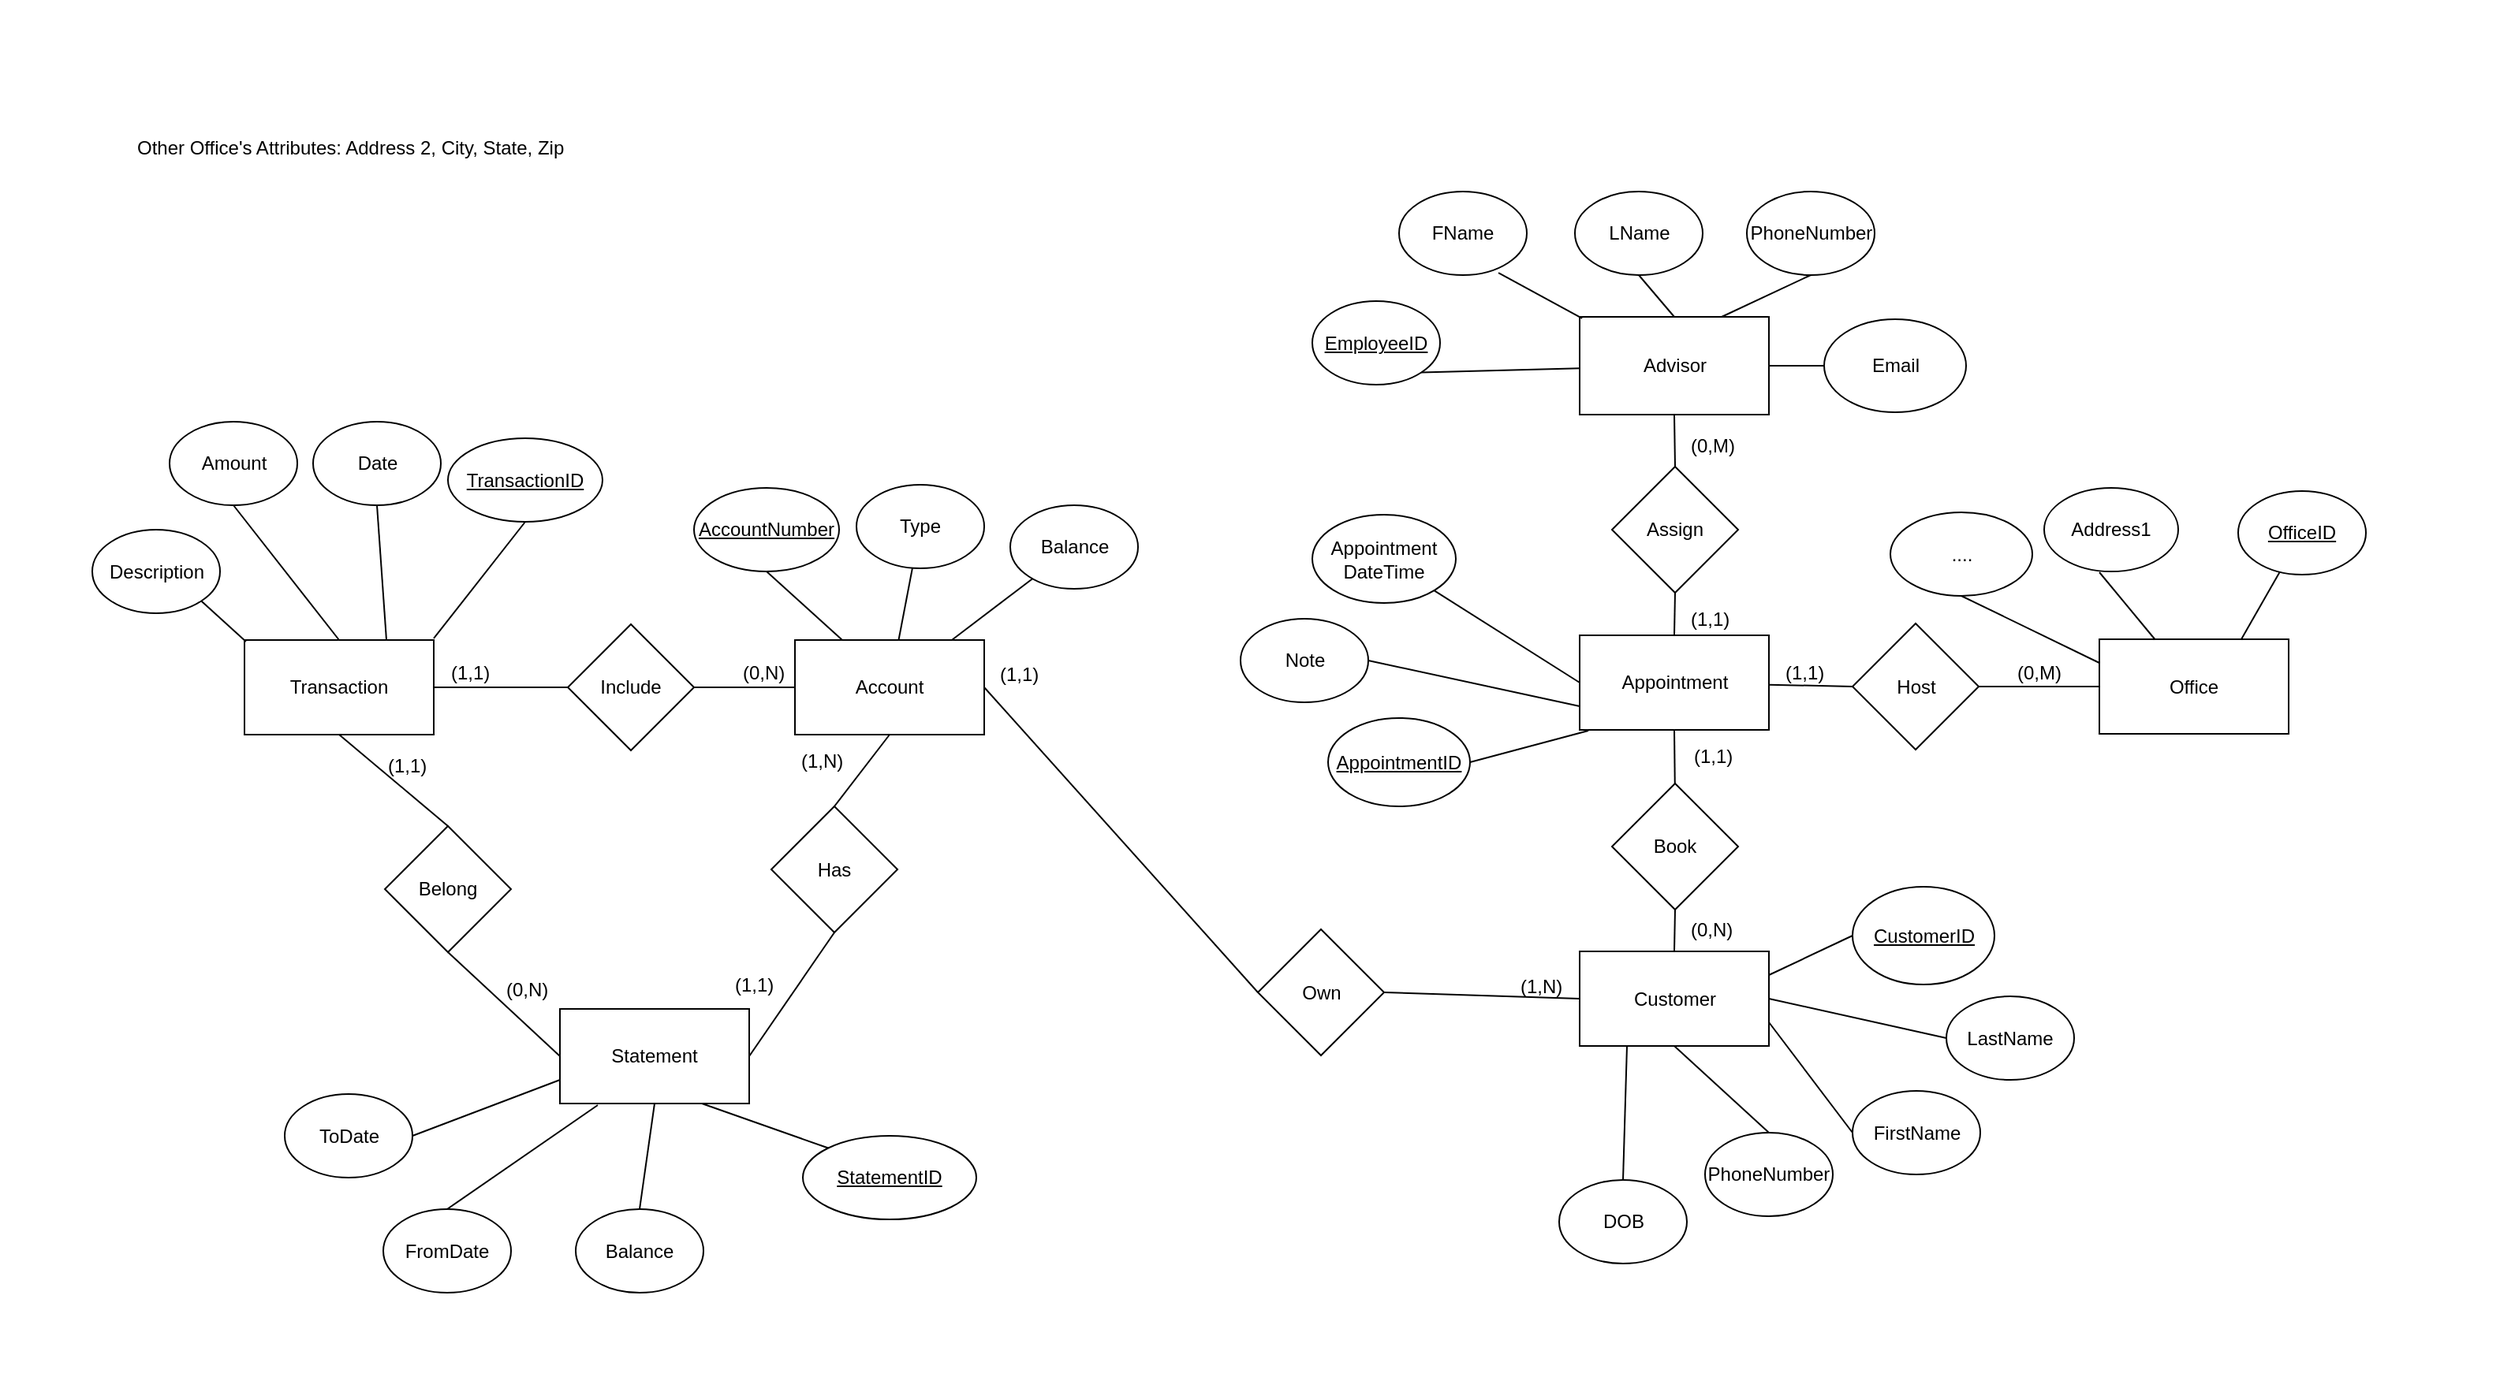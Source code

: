 <mxfile version="12.0.0" type="device" pages="1"><diagram id="r--2ghDe3CBk9dvueEaQ" name="Page-1"><mxGraphModel dx="1586" dy="1014" grid="0" gridSize="10" guides="1" tooltips="1" connect="1" arrows="1" fold="1" page="0" pageScale="1" pageWidth="1100" pageHeight="850" math="0" shadow="0"><root><mxCell id="0"/><mxCell id="1" parent="0"/><mxCell id="-bT5Y766rNq5kdCP19N0-2" value="Account" style="rounded=0;whiteSpace=wrap;html=1;" parent="1" vertex="1"><mxGeometry x="468" y="399" width="120" height="60" as="geometry"/></mxCell><mxCell id="-bT5Y766rNq5kdCP19N0-3" value="Customer" style="rounded=0;whiteSpace=wrap;html=1;" parent="1" vertex="1"><mxGeometry x="965.5" y="596.5" width="120" height="60" as="geometry"/></mxCell><mxCell id="-bT5Y766rNq5kdCP19N0-4" value="Advisor" style="rounded=0;whiteSpace=wrap;html=1;" parent="1" vertex="1"><mxGeometry x="965.5" y="194" width="120" height="62" as="geometry"/></mxCell><mxCell id="-bT5Y766rNq5kdCP19N0-5" value="Statement" style="rounded=0;whiteSpace=wrap;html=1;" parent="1" vertex="1"><mxGeometry x="319" y="633" width="120" height="60" as="geometry"/></mxCell><mxCell id="-bT5Y766rNq5kdCP19N0-6" value="Transaction" style="rounded=0;whiteSpace=wrap;html=1;" parent="1" vertex="1"><mxGeometry x="119" y="399" width="120" height="60" as="geometry"/></mxCell><mxCell id="-bT5Y766rNq5kdCP19N0-7" value="Include" style="rhombus;whiteSpace=wrap;html=1;" parent="1" vertex="1"><mxGeometry x="324" y="389" width="80" height="80" as="geometry"/></mxCell><mxCell id="-bT5Y766rNq5kdCP19N0-8" value="Has" style="rhombus;whiteSpace=wrap;html=1;" parent="1" vertex="1"><mxGeometry x="453" y="504.5" width="80" height="80" as="geometry"/></mxCell><mxCell id="-bT5Y766rNq5kdCP19N0-9" value="Own" style="rhombus;whiteSpace=wrap;html=1;" parent="1" vertex="1"><mxGeometry x="761.5" y="582.5" width="80" height="80" as="geometry"/></mxCell><mxCell id="-bT5Y766rNq5kdCP19N0-13" value="" style="endArrow=none;html=1;exitX=1;exitY=0.5;exitDx=0;exitDy=0;entryX=0;entryY=0.5;entryDx=0;entryDy=0;" parent="1" source="-bT5Y766rNq5kdCP19N0-6" target="-bT5Y766rNq5kdCP19N0-7" edge="1"><mxGeometry width="50" height="50" relative="1" as="geometry"><mxPoint x="287" y="469" as="sourcePoint"/><mxPoint x="337" y="419" as="targetPoint"/></mxGeometry></mxCell><mxCell id="-bT5Y766rNq5kdCP19N0-14" value="" style="endArrow=none;html=1;exitX=1;exitY=0.5;exitDx=0;exitDy=0;entryX=0;entryY=0.5;entryDx=0;entryDy=0;" parent="1" source="-bT5Y766rNq5kdCP19N0-7" target="-bT5Y766rNq5kdCP19N0-2" edge="1"><mxGeometry width="50" height="50" relative="1" as="geometry"><mxPoint x="270" y="439" as="sourcePoint"/><mxPoint x="334" y="439" as="targetPoint"/></mxGeometry></mxCell><mxCell id="-bT5Y766rNq5kdCP19N0-15" value="" style="endArrow=none;html=1;exitX=0.5;exitY=1;exitDx=0;exitDy=0;entryX=0.5;entryY=0;entryDx=0;entryDy=0;" parent="1" source="-bT5Y766rNq5kdCP19N0-6" target="-bT5Y766rNq5kdCP19N0-16" edge="1"><mxGeometry width="50" height="50" relative="1" as="geometry"><mxPoint x="414" y="439" as="sourcePoint"/><mxPoint x="478" y="439" as="targetPoint"/></mxGeometry></mxCell><mxCell id="-bT5Y766rNq5kdCP19N0-16" value="Belong" style="rhombus;whiteSpace=wrap;html=1;rotation=0;" parent="1" vertex="1"><mxGeometry x="208" y="517" width="80" height="80" as="geometry"/></mxCell><mxCell id="-bT5Y766rNq5kdCP19N0-17" value="" style="endArrow=none;html=1;exitX=0.5;exitY=1;exitDx=0;exitDy=0;entryX=0;entryY=0.5;entryDx=0;entryDy=0;" parent="1" source="-bT5Y766rNq5kdCP19N0-16" target="-bT5Y766rNq5kdCP19N0-5" edge="1"><mxGeometry width="50" height="50" relative="1" as="geometry"><mxPoint x="210" y="469" as="sourcePoint"/><mxPoint x="258" y="527" as="targetPoint"/></mxGeometry></mxCell><mxCell id="-bT5Y766rNq5kdCP19N0-18" value="" style="endArrow=none;html=1;entryX=0.5;entryY=1;entryDx=0;entryDy=0;exitX=0.5;exitY=0;exitDx=0;exitDy=0;" parent="1" source="-bT5Y766rNq5kdCP19N0-8" target="-bT5Y766rNq5kdCP19N0-2" edge="1"><mxGeometry width="50" height="50" relative="1" as="geometry"><mxPoint x="339" y="556" as="sourcePoint"/><mxPoint x="389" y="506" as="targetPoint"/></mxGeometry></mxCell><mxCell id="-bT5Y766rNq5kdCP19N0-19" value="" style="endArrow=none;html=1;exitX=1;exitY=0.5;exitDx=0;exitDy=0;entryX=0.5;entryY=1;entryDx=0;entryDy=0;" parent="1" source="-bT5Y766rNq5kdCP19N0-5" target="-bT5Y766rNq5kdCP19N0-8" edge="1"><mxGeometry width="50" height="50" relative="1" as="geometry"><mxPoint x="381" y="578" as="sourcePoint"/><mxPoint x="431" y="528" as="targetPoint"/></mxGeometry></mxCell><mxCell id="-bT5Y766rNq5kdCP19N0-21" value="" style="endArrow=none;html=1;exitX=1;exitY=0.5;exitDx=0;exitDy=0;entryX=0;entryY=0.5;entryDx=0;entryDy=0;" parent="1" source="-bT5Y766rNq5kdCP19N0-9" target="-bT5Y766rNq5kdCP19N0-3" edge="1"><mxGeometry width="50" height="50" relative="1" as="geometry"><mxPoint x="902.5" y="626.5" as="sourcePoint"/><mxPoint x="975.5" y="679.5" as="targetPoint"/></mxGeometry></mxCell><mxCell id="-bT5Y766rNq5kdCP19N0-26" value="(0,N)" style="text;html=1;resizable=0;points=[];autosize=1;align=left;verticalAlign=top;spacingTop=-4;" parent="1" vertex="1"><mxGeometry x="1033.5" y="572.5" width="37" height="14" as="geometry"/></mxCell><mxCell id="-bT5Y766rNq5kdCP19N0-27" value="(0,M)" style="text;html=1;resizable=0;points=[];autosize=1;align=left;verticalAlign=top;spacingTop=-4;" parent="1" vertex="1"><mxGeometry x="1033.5" y="265.5" width="38" height="14" as="geometry"/></mxCell><mxCell id="-bT5Y766rNq5kdCP19N0-28" value="(1,N)" style="text;html=1;resizable=0;points=[];autosize=1;align=left;verticalAlign=top;spacingTop=-4;" parent="1" vertex="1"><mxGeometry x="925.5" y="608.5" width="37" height="14" as="geometry"/></mxCell><mxCell id="-bT5Y766rNq5kdCP19N0-29" value="(1,1)" style="text;html=1;resizable=0;points=[];autosize=1;align=left;verticalAlign=top;spacingTop=-4;" parent="1" vertex="1"><mxGeometry x="596" y="411" width="35" height="14" as="geometry"/></mxCell><mxCell id="-bT5Y766rNq5kdCP19N0-31" value="(0,N)" style="text;html=1;resizable=0;points=[];autosize=1;align=left;verticalAlign=top;spacingTop=-4;" parent="1" vertex="1"><mxGeometry x="433" y="410" width="37" height="14" as="geometry"/></mxCell><mxCell id="-bT5Y766rNq5kdCP19N0-32" value="" style="endArrow=none;html=1;entryX=1;entryY=0.5;entryDx=0;entryDy=0;exitX=0;exitY=0.5;exitDx=0;exitDy=0;" parent="1" source="-bT5Y766rNq5kdCP19N0-9" target="-bT5Y766rNq5kdCP19N0-2" edge="1"><mxGeometry width="50" height="50" relative="1" as="geometry"><mxPoint x="518" y="516" as="sourcePoint"/><mxPoint x="538" y="469" as="targetPoint"/></mxGeometry></mxCell><mxCell id="-bT5Y766rNq5kdCP19N0-33" value="Appointment DateTime" style="ellipse;whiteSpace=wrap;html=1;" parent="1" vertex="1"><mxGeometry x="796" y="319.5" width="91" height="56" as="geometry"/></mxCell><mxCell id="-bT5Y766rNq5kdCP19N0-35" value="Note" style="ellipse;whiteSpace=wrap;html=1;" parent="1" vertex="1"><mxGeometry x="750.5" y="385.5" width="81" height="53" as="geometry"/></mxCell><mxCell id="-bT5Y766rNq5kdCP19N0-37" value="(1,N)" style="text;html=1;resizable=0;points=[];autosize=1;align=left;verticalAlign=top;spacingTop=-4;" parent="1" vertex="1"><mxGeometry x="470" y="466" width="37" height="14" as="geometry"/></mxCell><mxCell id="-bT5Y766rNq5kdCP19N0-38" value="(1,1)" style="text;html=1;resizable=0;points=[];autosize=1;align=left;verticalAlign=top;spacingTop=-4;" parent="1" vertex="1"><mxGeometry x="248" y="410" width="35" height="14" as="geometry"/></mxCell><mxCell id="-bT5Y766rNq5kdCP19N0-39" value="(1,1)" style="text;html=1;resizable=0;points=[];autosize=1;align=left;verticalAlign=top;spacingTop=-4;" parent="1" vertex="1"><mxGeometry x="427.5" y="608" width="35" height="14" as="geometry"/></mxCell><mxCell id="-bT5Y766rNq5kdCP19N0-40" value="(1,1)" style="text;html=1;resizable=0;points=[];autosize=1;align=left;verticalAlign=top;spacingTop=-4;" parent="1" vertex="1"><mxGeometry x="208" y="469" width="35" height="14" as="geometry"/></mxCell><mxCell id="-bT5Y766rNq5kdCP19N0-41" value="(0,N)" style="text;html=1;resizable=0;points=[];autosize=1;align=left;verticalAlign=top;spacingTop=-4;" parent="1" vertex="1"><mxGeometry x="283" y="611" width="37" height="14" as="geometry"/></mxCell><mxCell id="-bT5Y766rNq5kdCP19N0-42" value="&lt;u&gt;EmployeeID&lt;/u&gt;" style="ellipse;whiteSpace=wrap;html=1;" parent="1" vertex="1"><mxGeometry x="796" y="184" width="81" height="53" as="geometry"/></mxCell><mxCell id="-bT5Y766rNq5kdCP19N0-43" value="LName" style="ellipse;whiteSpace=wrap;html=1;" parent="1" vertex="1"><mxGeometry x="962.5" y="114.5" width="81" height="53" as="geometry"/></mxCell><mxCell id="-bT5Y766rNq5kdCP19N0-44" value="PhoneNumber" style="ellipse;whiteSpace=wrap;html=1;" parent="1" vertex="1"><mxGeometry x="1071.5" y="114.5" width="81" height="53" as="geometry"/></mxCell><mxCell id="-bT5Y766rNq5kdCP19N0-45" value="" style="endArrow=none;html=1;entryX=1;entryY=1;entryDx=0;entryDy=0;" parent="1" source="-bT5Y766rNq5kdCP19N0-4" target="-bT5Y766rNq5kdCP19N0-42" edge="1"><mxGeometry width="50" height="50" relative="1" as="geometry"><mxPoint x="784.5" y="264" as="sourcePoint"/><mxPoint x="834.5" y="214" as="targetPoint"/></mxGeometry></mxCell><mxCell id="-bT5Y766rNq5kdCP19N0-46" value="" style="endArrow=none;html=1;entryX=0.5;entryY=1;entryDx=0;entryDy=0;exitX=0.5;exitY=0;exitDx=0;exitDy=0;" parent="1" source="-bT5Y766rNq5kdCP19N0-4" target="-bT5Y766rNq5kdCP19N0-43" edge="1"><mxGeometry width="50" height="50" relative="1" as="geometry"><mxPoint x="975.5" y="235" as="sourcePoint"/><mxPoint x="910.733" y="196.176" as="targetPoint"/></mxGeometry></mxCell><mxCell id="-bT5Y766rNq5kdCP19N0-47" value="" style="endArrow=none;html=1;entryX=0.5;entryY=1;entryDx=0;entryDy=0;exitX=0.75;exitY=0;exitDx=0;exitDy=0;" parent="1" source="-bT5Y766rNq5kdCP19N0-4" target="-bT5Y766rNq5kdCP19N0-44" edge="1"><mxGeometry width="50" height="50" relative="1" as="geometry"><mxPoint x="985.5" y="245" as="sourcePoint"/><mxPoint x="920.733" y="206.176" as="targetPoint"/></mxGeometry></mxCell><mxCell id="-bT5Y766rNq5kdCP19N0-48" value="Email" style="ellipse;whiteSpace=wrap;html=1;" parent="1" vertex="1"><mxGeometry x="1120.5" y="195.5" width="90" height="59" as="geometry"/></mxCell><mxCell id="-bT5Y766rNq5kdCP19N0-49" value="" style="endArrow=none;html=1;exitX=1;exitY=0.5;exitDx=0;exitDy=0;entryX=0;entryY=0.5;entryDx=0;entryDy=0;" parent="1" source="-bT5Y766rNq5kdCP19N0-4" target="-bT5Y766rNq5kdCP19N0-48" edge="1"><mxGeometry width="50" height="50" relative="1" as="geometry"><mxPoint x="1144.5" y="348" as="sourcePoint"/><mxPoint x="1194.5" y="298" as="targetPoint"/></mxGeometry></mxCell><mxCell id="-bT5Y766rNq5kdCP19N0-50" value="&lt;u&gt;CustomerID&lt;/u&gt;" style="ellipse;whiteSpace=wrap;html=1;" parent="1" vertex="1"><mxGeometry x="1138.5" y="555.5" width="90" height="62" as="geometry"/></mxCell><mxCell id="-bT5Y766rNq5kdCP19N0-51" value="" style="endArrow=none;html=1;entryX=1;entryY=0.25;entryDx=0;entryDy=0;" parent="1" target="-bT5Y766rNq5kdCP19N0-3" edge="1"><mxGeometry width="50" height="50" relative="1" as="geometry"><mxPoint x="1138.5" y="586.5" as="sourcePoint"/><mxPoint x="1061.5" y="713.5" as="targetPoint"/></mxGeometry></mxCell><mxCell id="-bT5Y766rNq5kdCP19N0-55" value="FirstName" style="ellipse;whiteSpace=wrap;html=1;" parent="1" vertex="1"><mxGeometry x="1138.5" y="685" width="81" height="53" as="geometry"/></mxCell><mxCell id="-bT5Y766rNq5kdCP19N0-56" value="DOB" style="ellipse;whiteSpace=wrap;html=1;" parent="1" vertex="1"><mxGeometry x="952.5" y="741.5" width="81" height="53" as="geometry"/></mxCell><mxCell id="-bT5Y766rNq5kdCP19N0-57" value="PhoneNumber" style="ellipse;whiteSpace=wrap;html=1;" parent="1" vertex="1"><mxGeometry x="1045" y="711.5" width="81" height="53" as="geometry"/></mxCell><mxCell id="-bT5Y766rNq5kdCP19N0-58" value="" style="endArrow=none;html=1;entryX=0.25;entryY=1;entryDx=0;entryDy=0;exitX=0.5;exitY=0;exitDx=0;exitDy=0;" parent="1" source="-bT5Y766rNq5kdCP19N0-56" target="-bT5Y766rNq5kdCP19N0-3" edge="1"><mxGeometry width="50" height="50" relative="1" as="geometry"><mxPoint x="913.5" y="730.5" as="sourcePoint"/><mxPoint x="963.5" y="680.5" as="targetPoint"/></mxGeometry></mxCell><mxCell id="-bT5Y766rNq5kdCP19N0-59" value="" style="endArrow=none;html=1;entryX=0.5;entryY=1;entryDx=0;entryDy=0;exitX=0.5;exitY=0;exitDx=0;exitDy=0;" parent="1" source="-bT5Y766rNq5kdCP19N0-57" target="-bT5Y766rNq5kdCP19N0-3" edge="1"><mxGeometry width="50" height="50" relative="1" as="geometry"><mxPoint x="1003" y="751.5" as="sourcePoint"/><mxPoint x="1005.5" y="666.5" as="targetPoint"/></mxGeometry></mxCell><mxCell id="-bT5Y766rNq5kdCP19N0-60" value="" style="endArrow=none;html=1;entryX=1;entryY=0.75;entryDx=0;entryDy=0;exitX=0;exitY=0.5;exitDx=0;exitDy=0;" parent="1" source="-bT5Y766rNq5kdCP19N0-55" target="-bT5Y766rNq5kdCP19N0-3" edge="1"><mxGeometry width="50" height="50" relative="1" as="geometry"><mxPoint x="1013" y="761.5" as="sourcePoint"/><mxPoint x="1015.5" y="676.5" as="targetPoint"/></mxGeometry></mxCell><mxCell id="-bT5Y766rNq5kdCP19N0-62" value="&lt;u&gt;StatementID&lt;/u&gt;" style="ellipse;whiteSpace=wrap;html=1;" parent="1" vertex="1"><mxGeometry x="473" y="713.5" width="110" height="53" as="geometry"/></mxCell><mxCell id="-bT5Y766rNq5kdCP19N0-63" value="" style="endArrow=none;html=1;entryX=0.75;entryY=1;entryDx=0;entryDy=0;exitX=0;exitY=0;exitDx=0;exitDy=0;" parent="1" source="-bT5Y766rNq5kdCP19N0-62" target="-bT5Y766rNq5kdCP19N0-5" edge="1"><mxGeometry width="50" height="50" relative="1" as="geometry"><mxPoint x="762" y="543" as="sourcePoint"/><mxPoint x="844" y="469" as="targetPoint"/></mxGeometry></mxCell><mxCell id="-bT5Y766rNq5kdCP19N0-64" value="Balance" style="ellipse;whiteSpace=wrap;html=1;" parent="1" vertex="1"><mxGeometry x="329" y="760" width="81" height="53" as="geometry"/></mxCell><mxCell id="-bT5Y766rNq5kdCP19N0-65" value="" style="endArrow=none;html=1;entryX=0.5;entryY=1;entryDx=0;entryDy=0;exitX=0.5;exitY=0;exitDx=0;exitDy=0;" parent="1" source="-bT5Y766rNq5kdCP19N0-64" target="-bT5Y766rNq5kdCP19N0-5" edge="1"><mxGeometry width="50" height="50" relative="1" as="geometry"><mxPoint x="772" y="553" as="sourcePoint"/><mxPoint x="854" y="479" as="targetPoint"/></mxGeometry></mxCell><mxCell id="-bT5Y766rNq5kdCP19N0-66" value="FromDate" style="ellipse;whiteSpace=wrap;html=1;" parent="1" vertex="1"><mxGeometry x="207" y="760" width="81" height="53" as="geometry"/></mxCell><mxCell id="-bT5Y766rNq5kdCP19N0-67" value="" style="endArrow=none;html=1;entryX=0.2;entryY=1.017;entryDx=0;entryDy=0;exitX=0.5;exitY=0;exitDx=0;exitDy=0;entryPerimeter=0;" parent="1" source="-bT5Y766rNq5kdCP19N0-66" target="-bT5Y766rNq5kdCP19N0-5" edge="1"><mxGeometry width="50" height="50" relative="1" as="geometry"><mxPoint x="168" y="749" as="sourcePoint"/><mxPoint x="250" y="675" as="targetPoint"/></mxGeometry></mxCell><mxCell id="-bT5Y766rNq5kdCP19N0-68" value="ToDate" style="ellipse;whiteSpace=wrap;html=1;" parent="1" vertex="1"><mxGeometry x="144.5" y="687" width="81" height="53" as="geometry"/></mxCell><mxCell id="-bT5Y766rNq5kdCP19N0-72" value="" style="endArrow=none;html=1;entryX=0;entryY=0.75;entryDx=0;entryDy=0;exitX=1;exitY=0.5;exitDx=0;exitDy=0;" parent="1" source="-bT5Y766rNq5kdCP19N0-68" target="-bT5Y766rNq5kdCP19N0-5" edge="1"><mxGeometry width="50" height="50" relative="1" as="geometry"><mxPoint x="257.5" y="770" as="sourcePoint"/><mxPoint x="353" y="704.02" as="targetPoint"/></mxGeometry></mxCell><mxCell id="-bT5Y766rNq5kdCP19N0-74" value="&lt;u&gt;TransactionID&lt;/u&gt;" style="ellipse;whiteSpace=wrap;html=1;" parent="1" vertex="1"><mxGeometry x="248" y="271" width="98" height="53" as="geometry"/></mxCell><mxCell id="-bT5Y766rNq5kdCP19N0-75" value="Date" style="ellipse;whiteSpace=wrap;html=1;" parent="1" vertex="1"><mxGeometry x="162.5" y="260.5" width="81" height="53" as="geometry"/></mxCell><mxCell id="-bT5Y766rNq5kdCP19N0-76" value="Amount" style="ellipse;whiteSpace=wrap;html=1;" parent="1" vertex="1"><mxGeometry x="71.5" y="260.5" width="81" height="53" as="geometry"/></mxCell><mxCell id="-bT5Y766rNq5kdCP19N0-77" value="Description" style="ellipse;whiteSpace=wrap;html=1;" parent="1" vertex="1"><mxGeometry x="22.5" y="329" width="81" height="53" as="geometry"/></mxCell><mxCell id="-bT5Y766rNq5kdCP19N0-78" value="" style="endArrow=none;html=1;entryX=0.008;entryY=0.017;entryDx=0;entryDy=0;exitX=1;exitY=1;exitDx=0;exitDy=0;entryPerimeter=0;" parent="1" source="-bT5Y766rNq5kdCP19N0-77" target="-bT5Y766rNq5kdCP19N0-6" edge="1"><mxGeometry width="50" height="50" relative="1" as="geometry"><mxPoint x="235.5" y="723.5" as="sourcePoint"/><mxPoint x="329" y="688" as="targetPoint"/></mxGeometry></mxCell><mxCell id="-bT5Y766rNq5kdCP19N0-79" value="" style="endArrow=none;html=1;entryX=0.5;entryY=0;entryDx=0;entryDy=0;exitX=0.5;exitY=1;exitDx=0;exitDy=0;" parent="1" source="-bT5Y766rNq5kdCP19N0-76" target="-bT5Y766rNq5kdCP19N0-6" edge="1"><mxGeometry width="50" height="50" relative="1" as="geometry"><mxPoint x="245.5" y="733.5" as="sourcePoint"/><mxPoint x="339" y="698" as="targetPoint"/></mxGeometry></mxCell><mxCell id="-bT5Y766rNq5kdCP19N0-80" value="" style="endArrow=none;html=1;entryX=0.75;entryY=0;entryDx=0;entryDy=0;exitX=0.5;exitY=1;exitDx=0;exitDy=0;" parent="1" source="-bT5Y766rNq5kdCP19N0-75" target="-bT5Y766rNq5kdCP19N0-6" edge="1"><mxGeometry width="50" height="50" relative="1" as="geometry"><mxPoint x="255.5" y="743.5" as="sourcePoint"/><mxPoint x="349" y="708" as="targetPoint"/></mxGeometry></mxCell><mxCell id="-bT5Y766rNq5kdCP19N0-81" value="" style="endArrow=none;html=1;entryX=1;entryY=-0.017;entryDx=0;entryDy=0;exitX=0.5;exitY=1;exitDx=0;exitDy=0;entryPerimeter=0;" parent="1" source="-bT5Y766rNq5kdCP19N0-74" target="-bT5Y766rNq5kdCP19N0-6" edge="1"><mxGeometry width="50" height="50" relative="1" as="geometry"><mxPoint x="213" y="323.5" as="sourcePoint"/><mxPoint x="219" y="409" as="targetPoint"/></mxGeometry></mxCell><mxCell id="-bT5Y766rNq5kdCP19N0-82" value="&lt;u&gt;AccountNumber&lt;/u&gt;" style="ellipse;whiteSpace=wrap;html=1;" parent="1" vertex="1"><mxGeometry x="404" y="302.5" width="92" height="53" as="geometry"/></mxCell><mxCell id="-bT5Y766rNq5kdCP19N0-83" value="" style="endArrow=none;html=1;entryX=0.5;entryY=1;entryDx=0;entryDy=0;exitX=0.25;exitY=0;exitDx=0;exitDy=0;" parent="1" source="-bT5Y766rNq5kdCP19N0-2" target="-bT5Y766rNq5kdCP19N0-82" edge="1"><mxGeometry width="50" height="50" relative="1" as="geometry"><mxPoint x="489" y="375" as="sourcePoint"/><mxPoint x="539" y="325" as="targetPoint"/></mxGeometry></mxCell><mxCell id="-bT5Y766rNq5kdCP19N0-84" value="Balance" style="ellipse;whiteSpace=wrap;html=1;" parent="1" vertex="1"><mxGeometry x="604.5" y="313.5" width="81" height="53" as="geometry"/></mxCell><mxCell id="-bT5Y766rNq5kdCP19N0-85" value="" style="endArrow=none;html=1;" parent="1" source="-bT5Y766rNq5kdCP19N0-2" target="-bT5Y766rNq5kdCP19N0-84" edge="1"><mxGeometry width="50" height="50" relative="1" as="geometry"><mxPoint x="415" y="411" as="sourcePoint"/><mxPoint x="465" y="361" as="targetPoint"/></mxGeometry></mxCell><mxCell id="-bT5Y766rNq5kdCP19N0-86" value="Type" style="ellipse;whiteSpace=wrap;html=1;" parent="1" vertex="1"><mxGeometry x="507" y="300.5" width="81" height="53" as="geometry"/></mxCell><mxCell id="-bT5Y766rNq5kdCP19N0-87" value="" style="endArrow=none;html=1;" parent="1" source="-bT5Y766rNq5kdCP19N0-2" target="-bT5Y766rNq5kdCP19N0-86" edge="1"><mxGeometry width="50" height="50" relative="1" as="geometry"><mxPoint x="568" y="409" as="sourcePoint"/><mxPoint x="715" y="355" as="targetPoint"/></mxGeometry></mxCell><mxCell id="QNPxPMayF-c_-Ka1Q4sc-13" value="Office" style="rounded=0;whiteSpace=wrap;html=1;" parent="1" vertex="1"><mxGeometry x="1295" y="398.5" width="120" height="60" as="geometry"/></mxCell><mxCell id="QNPxPMayF-c_-Ka1Q4sc-14" value="&lt;u&gt;OfficeID&lt;/u&gt;" style="ellipse;whiteSpace=wrap;html=1;" parent="1" vertex="1"><mxGeometry x="1383" y="304.5" width="81" height="53" as="geometry"/></mxCell><mxCell id="QNPxPMayF-c_-Ka1Q4sc-15" value="Address1" style="ellipse;whiteSpace=wrap;html=1;" parent="1" vertex="1"><mxGeometry x="1260" y="302.5" width="85" height="53" as="geometry"/></mxCell><mxCell id="QNPxPMayF-c_-Ka1Q4sc-17" value="" style="endArrow=none;html=1;exitX=0.75;exitY=0;exitDx=0;exitDy=0;" parent="1" source="QNPxPMayF-c_-Ka1Q4sc-13" target="QNPxPMayF-c_-Ka1Q4sc-14" edge="1"><mxGeometry width="50" height="50" relative="1" as="geometry"><mxPoint x="1310.5" y="398.5" as="sourcePoint"/><mxPoint x="1423" y="350" as="targetPoint"/></mxGeometry></mxCell><mxCell id="QNPxPMayF-c_-Ka1Q4sc-18" value="" style="endArrow=none;html=1;entryX=0.5;entryY=1;entryDx=0;entryDy=0;" parent="1" source="QNPxPMayF-c_-Ka1Q4sc-13" edge="1"><mxGeometry width="50" height="50" relative="1" as="geometry"><mxPoint x="1267.5" y="424.5" as="sourcePoint"/><mxPoint x="1295" y="356" as="targetPoint"/></mxGeometry></mxCell><mxCell id="QNPxPMayF-c_-Ka1Q4sc-19" value="(0,M)" style="text;html=1;resizable=0;points=[];autosize=1;align=left;verticalAlign=top;spacingTop=-4;" parent="1" vertex="1"><mxGeometry x="1241" y="410" width="38" height="14" as="geometry"/></mxCell><mxCell id="QNPxPMayF-c_-Ka1Q4sc-20" value="...." style="ellipse;whiteSpace=wrap;html=1;" parent="1" vertex="1"><mxGeometry x="1162.5" y="318" width="90" height="53" as="geometry"/></mxCell><mxCell id="QNPxPMayF-c_-Ka1Q4sc-21" value="" style="endArrow=none;html=1;exitX=0;exitY=0.25;exitDx=0;exitDy=0;entryX=0.5;entryY=1;entryDx=0;entryDy=0;" parent="1" source="QNPxPMayF-c_-Ka1Q4sc-13" target="QNPxPMayF-c_-Ka1Q4sc-20" edge="1"><mxGeometry width="50" height="50" relative="1" as="geometry"><mxPoint x="1341.623" y="413" as="sourcePoint"/><mxPoint x="1216.222" y="357.4" as="targetPoint"/></mxGeometry></mxCell><mxCell id="QNPxPMayF-c_-Ka1Q4sc-22" value="Other Office's Attributes: Address 2, City, State, Zip" style="text;html=1;resizable=0;points=[];autosize=1;align=left;verticalAlign=top;spacingTop=-4;" parent="1" vertex="1"><mxGeometry x="49" y="76.5" width="281" height="14" as="geometry"/></mxCell><mxCell id="QNPxPMayF-c_-Ka1Q4sc-23" value="&amp;nbsp;" style="text;html=1;resizable=0;points=[];autosize=1;align=left;verticalAlign=top;spacingTop=-4;" parent="1" vertex="1"><mxGeometry x="275" y="858" width="13" height="14" as="geometry"/></mxCell><mxCell id="QNPxPMayF-c_-Ka1Q4sc-24" value="&amp;nbsp;" style="text;html=1;resizable=0;points=[];autosize=1;align=left;verticalAlign=top;spacingTop=-4;" parent="1" vertex="1"><mxGeometry x="311" y="-7" width="13" height="14" as="geometry"/></mxCell><mxCell id="QNPxPMayF-c_-Ka1Q4sc-25" value="&amp;nbsp;" style="text;html=1;resizable=0;points=[];autosize=1;align=left;verticalAlign=top;spacingTop=-4;" parent="1" vertex="1"><mxGeometry x="-36" y="397" width="13" height="14" as="geometry"/></mxCell><mxCell id="QNPxPMayF-c_-Ka1Q4sc-26" value="&amp;nbsp;" style="text;html=1;resizable=0;points=[];autosize=1;align=left;verticalAlign=top;spacingTop=-4;" parent="1" vertex="1"><mxGeometry x="1290.5" y="609.5" width="13" height="14" as="geometry"/></mxCell><mxCell id="TwzD1xF0-t6WbelN4nnh-1" value="Appointment" style="rounded=0;whiteSpace=wrap;html=1;" parent="1" vertex="1"><mxGeometry x="965.5" y="396" width="120" height="60" as="geometry"/></mxCell><mxCell id="TwzD1xF0-t6WbelN4nnh-5" value="&lt;u&gt;AppointmentID&lt;/u&gt;" style="ellipse;whiteSpace=wrap;html=1;" parent="1" vertex="1"><mxGeometry x="806" y="448.5" width="90" height="56" as="geometry"/></mxCell><mxCell id="TwzD1xF0-t6WbelN4nnh-6" value="" style="endArrow=none;html=1;entryX=0;entryY=0.5;entryDx=0;entryDy=0;" parent="1" source="-bT5Y766rNq5kdCP19N0-33" target="TwzD1xF0-t6WbelN4nnh-1" edge="1"><mxGeometry width="50" height="50" relative="1" as="geometry"><mxPoint x="898" y="405.5" as="sourcePoint"/><mxPoint x="948" y="355.5" as="targetPoint"/></mxGeometry></mxCell><mxCell id="TwzD1xF0-t6WbelN4nnh-7" value="" style="endArrow=none;html=1;exitX=1;exitY=0.5;exitDx=0;exitDy=0;entryX=0;entryY=0.75;entryDx=0;entryDy=0;" parent="1" source="-bT5Y766rNq5kdCP19N0-35" target="TwzD1xF0-t6WbelN4nnh-1" edge="1"><mxGeometry width="50" height="50" relative="1" as="geometry"><mxPoint x="676" y="380.5" as="sourcePoint"/><mxPoint x="726" y="330.5" as="targetPoint"/></mxGeometry></mxCell><mxCell id="TwzD1xF0-t6WbelN4nnh-8" value="" style="endArrow=none;html=1;exitX=1;exitY=0.5;exitDx=0;exitDy=0;entryX=0.046;entryY=1.008;entryDx=0;entryDy=0;entryPerimeter=0;" parent="1" source="TwzD1xF0-t6WbelN4nnh-5" target="TwzD1xF0-t6WbelN4nnh-1" edge="1"><mxGeometry width="50" height="50" relative="1" as="geometry"><mxPoint x="923" y="513.5" as="sourcePoint"/><mxPoint x="973" y="463.5" as="targetPoint"/></mxGeometry></mxCell><mxCell id="TwzD1xF0-t6WbelN4nnh-9" value="Assign" style="rhombus;whiteSpace=wrap;html=1;" parent="1" vertex="1"><mxGeometry x="986" y="289" width="80" height="80" as="geometry"/></mxCell><mxCell id="TwzD1xF0-t6WbelN4nnh-10" value="" style="endArrow=none;html=1;entryX=0.5;entryY=1;entryDx=0;entryDy=0;exitX=0.5;exitY=0;exitDx=0;exitDy=0;" parent="1" source="TwzD1xF0-t6WbelN4nnh-9" target="-bT5Y766rNq5kdCP19N0-4" edge="1"><mxGeometry width="50" height="50" relative="1" as="geometry"><mxPoint x="932" y="337" as="sourcePoint"/><mxPoint x="982" y="287" as="targetPoint"/></mxGeometry></mxCell><mxCell id="TwzD1xF0-t6WbelN4nnh-11" value="" style="endArrow=none;html=1;entryX=0.5;entryY=1;entryDx=0;entryDy=0;" parent="1" target="TwzD1xF0-t6WbelN4nnh-1" edge="1"><mxGeometry width="50" height="50" relative="1" as="geometry"><mxPoint x="1026" y="501" as="sourcePoint"/><mxPoint x="1025" y="491" as="targetPoint"/></mxGeometry></mxCell><mxCell id="TwzD1xF0-t6WbelN4nnh-12" value="Book" style="rhombus;whiteSpace=wrap;html=1;" parent="1" vertex="1"><mxGeometry x="986" y="490" width="80" height="80" as="geometry"/></mxCell><mxCell id="TwzD1xF0-t6WbelN4nnh-16" value="" style="endArrow=none;html=1;entryX=0.5;entryY=1;entryDx=0;entryDy=0;exitX=0.5;exitY=0;exitDx=0;exitDy=0;" parent="1" source="-bT5Y766rNq5kdCP19N0-3" target="TwzD1xF0-t6WbelN4nnh-12" edge="1"><mxGeometry width="50" height="50" relative="1" as="geometry"><mxPoint x="939" y="596" as="sourcePoint"/><mxPoint x="989" y="546" as="targetPoint"/></mxGeometry></mxCell><mxCell id="TwzD1xF0-t6WbelN4nnh-17" value="" style="endArrow=none;html=1;entryX=0.5;entryY=1;entryDx=0;entryDy=0;exitX=0.5;exitY=0;exitDx=0;exitDy=0;" parent="1" source="TwzD1xF0-t6WbelN4nnh-1" target="TwzD1xF0-t6WbelN4nnh-9" edge="1"><mxGeometry width="50" height="50" relative="1" as="geometry"><mxPoint x="943" y="394" as="sourcePoint"/><mxPoint x="993" y="344" as="targetPoint"/></mxGeometry></mxCell><mxCell id="TwzD1xF0-t6WbelN4nnh-20" value="Host" style="rhombus;whiteSpace=wrap;html=1;" parent="1" vertex="1"><mxGeometry x="1138.5" y="388.5" width="80" height="80" as="geometry"/></mxCell><mxCell id="TwzD1xF0-t6WbelN4nnh-21" value="" style="endArrow=none;html=1;entryX=0;entryY=0.5;entryDx=0;entryDy=0;" parent="1" source="TwzD1xF0-t6WbelN4nnh-1" target="TwzD1xF0-t6WbelN4nnh-20" edge="1"><mxGeometry width="50" height="50" relative="1" as="geometry"><mxPoint x="1083" y="501" as="sourcePoint"/><mxPoint x="1133" y="451" as="targetPoint"/></mxGeometry></mxCell><mxCell id="TwzD1xF0-t6WbelN4nnh-22" value="" style="endArrow=none;html=1;exitX=1;exitY=0.5;exitDx=0;exitDy=0;entryX=0;entryY=0.5;entryDx=0;entryDy=0;" parent="1" source="TwzD1xF0-t6WbelN4nnh-20" target="QNPxPMayF-c_-Ka1Q4sc-13" edge="1"><mxGeometry width="50" height="50" relative="1" as="geometry"><mxPoint x="1156" y="538" as="sourcePoint"/><mxPoint x="1206" y="488" as="targetPoint"/></mxGeometry></mxCell><mxCell id="TwzD1xF0-t6WbelN4nnh-23" value="(1,1)" style="text;html=1;resizable=0;points=[];autosize=1;align=left;verticalAlign=top;spacingTop=-4;" parent="1" vertex="1"><mxGeometry x="1033.5" y="375.5" width="35" height="14" as="geometry"/></mxCell><mxCell id="TwzD1xF0-t6WbelN4nnh-24" value="(1,1)" style="text;html=1;resizable=0;points=[];autosize=1;align=left;verticalAlign=top;spacingTop=-4;" parent="1" vertex="1"><mxGeometry x="1035.5" y="462.5" width="35" height="14" as="geometry"/></mxCell><mxCell id="TwzD1xF0-t6WbelN4nnh-25" value="(1,1)" style="text;html=1;resizable=0;points=[];autosize=1;align=left;verticalAlign=top;spacingTop=-4;" parent="1" vertex="1"><mxGeometry x="1094" y="410" width="35" height="14" as="geometry"/></mxCell><mxCell id="TwzD1xF0-t6WbelN4nnh-26" value="&amp;nbsp;" style="text;html=1;resizable=0;points=[];autosize=1;align=left;verticalAlign=top;spacingTop=-4;" parent="1" vertex="1"><mxGeometry x="1535" y="403" width="13" height="14" as="geometry"/></mxCell><mxCell id="TwzD1xF0-t6WbelN4nnh-27" value="&amp;nbsp;" style="text;html=1;resizable=0;points=[];autosize=1;align=left;verticalAlign=top;spacingTop=-4;" parent="1" vertex="1"><mxGeometry x="1198" y="64" width="13" height="14" as="geometry"/></mxCell><mxCell id="DDrasWrlQu_A_-6NfYn9-1" value="LastName" style="ellipse;whiteSpace=wrap;html=1;" parent="1" vertex="1"><mxGeometry x="1198" y="625" width="81" height="53" as="geometry"/></mxCell><mxCell id="DDrasWrlQu_A_-6NfYn9-2" value="" style="endArrow=none;html=1;entryX=1;entryY=0.5;entryDx=0;entryDy=0;exitX=0;exitY=0.5;exitDx=0;exitDy=0;" parent="1" source="DDrasWrlQu_A_-6NfYn9-1" target="-bT5Y766rNq5kdCP19N0-3" edge="1"><mxGeometry width="50" height="50" relative="1" as="geometry"><mxPoint x="1148.5" y="721.5" as="sourcePoint"/><mxPoint x="1095.5" y="651.5" as="targetPoint"/></mxGeometry></mxCell><mxCell id="ZrhkanyKnvbAoF_JNVml-1" value="FName" style="ellipse;whiteSpace=wrap;html=1;" vertex="1" parent="1"><mxGeometry x="851" y="114.5" width="81" height="53" as="geometry"/></mxCell><mxCell id="ZrhkanyKnvbAoF_JNVml-2" value="" style="endArrow=none;html=1;entryX=0.778;entryY=0.972;entryDx=0;entryDy=0;exitX=0.013;exitY=0.016;exitDx=0;exitDy=0;entryPerimeter=0;exitPerimeter=0;" edge="1" parent="1" source="-bT5Y766rNq5kdCP19N0-4" target="ZrhkanyKnvbAoF_JNVml-1"><mxGeometry width="50" height="50" relative="1" as="geometry"><mxPoint x="1035.5" y="204" as="sourcePoint"/><mxPoint x="1013" y="177.5" as="targetPoint"/></mxGeometry></mxCell></root></mxGraphModel></diagram></mxfile>